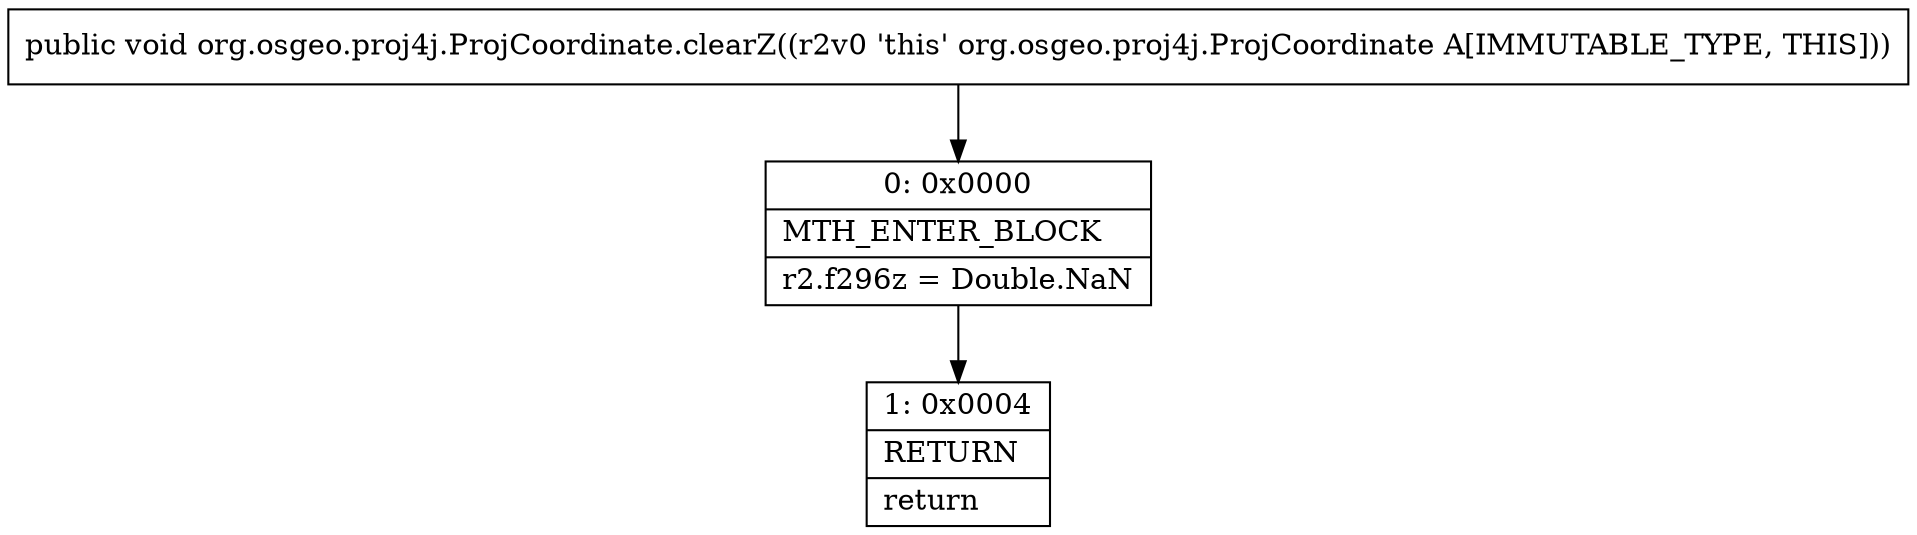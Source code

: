 digraph "CFG fororg.osgeo.proj4j.ProjCoordinate.clearZ()V" {
Node_0 [shape=record,label="{0\:\ 0x0000|MTH_ENTER_BLOCK\l|r2.f296z = Double.NaN\l}"];
Node_1 [shape=record,label="{1\:\ 0x0004|RETURN\l|return\l}"];
MethodNode[shape=record,label="{public void org.osgeo.proj4j.ProjCoordinate.clearZ((r2v0 'this' org.osgeo.proj4j.ProjCoordinate A[IMMUTABLE_TYPE, THIS])) }"];
MethodNode -> Node_0;
Node_0 -> Node_1;
}

